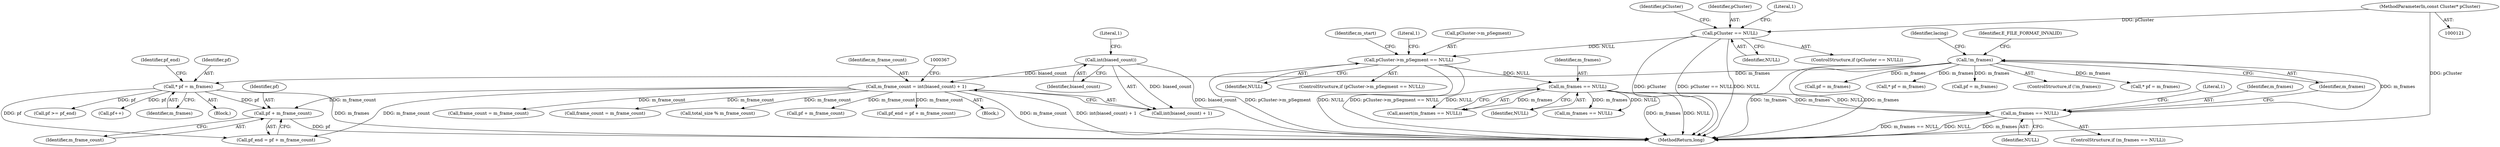 digraph "0_Android_cc274e2abe8b2a6698a5c47d8aa4bb45f1f9538d_33@pointer" {
"1000394" [label="(Call,pf + m_frame_count)"];
"1000389" [label="(Call,* pf = m_frames)"];
"1000379" [label="(Call,!m_frames)"];
"1000372" [label="(Call,m_frames == NULL)"];
"1000153" [label="(Call,m_frames == NULL)"];
"1000132" [label="(Call,pCluster->m_pSegment == NULL)"];
"1000125" [label="(Call,pCluster == NULL)"];
"1000122" [label="(MethodParameterIn,const Cluster* pCluster)"];
"1000360" [label="(Call,m_frame_count = int(biased_count) + 1)"];
"1000363" [label="(Call,int(biased_count))"];
"1000133" [label="(Call,pCluster->m_pSegment)"];
"1000361" [label="(Identifier,m_frame_count)"];
"1000761" [label="(Call,pf + m_frame_count)"];
"1000124" [label="(ControlStructure,if (pCluster == NULL))"];
"1000759" [label="(Call,pf_end = pf + m_frame_count)"];
"1000385" [label="(Identifier,lacing)"];
"1000378" [label="(ControlStructure,if (!m_frames))"];
"1000756" [label="(Call,* pf = m_frames)"];
"1000372" [label="(Call,m_frames == NULL)"];
"1000544" [label="(Call,pf = m_frames)"];
"1000389" [label="(Call,* pf = m_frames)"];
"1000134" [label="(Identifier,pCluster)"];
"1000123" [label="(Block,)"];
"1000390" [label="(Identifier,pf)"];
"1001066" [label="(MethodReturn,long)"];
"1000714" [label="(Call,frame_count = m_frame_count)"];
"1000152" [label="(Call,assert(m_frames == NULL))"];
"1000155" [label="(Identifier,NULL)"];
"1000125" [label="(Call,pCluster == NULL)"];
"1000380" [label="(Identifier,m_frames)"];
"1000292" [label="(Call,m_frames == NULL)"];
"1000377" [label="(Literal,1)"];
"1000142" [label="(Identifier,m_start)"];
"1000395" [label="(Identifier,pf)"];
"1000392" [label="(Call,pf_end = pf + m_frame_count)"];
"1000127" [label="(Identifier,NULL)"];
"1000126" [label="(Identifier,pCluster)"];
"1000130" [label="(Literal,1)"];
"1000364" [label="(Identifier,biased_count)"];
"1000402" [label="(Call,frame_count = m_frame_count)"];
"1000374" [label="(Identifier,NULL)"];
"1000363" [label="(Call,int(biased_count))"];
"1000382" [label="(Identifier,E_FILE_FORMAT_INVALID)"];
"1000616" [label="(Call,total_size % m_frame_count)"];
"1000387" [label="(Block,)"];
"1000639" [label="(Call,* pf = m_frames)"];
"1000139" [label="(Literal,1)"];
"1000373" [label="(Identifier,m_frames)"];
"1000483" [label="(Call,pf >= pf_end)"];
"1000371" [label="(ControlStructure,if (m_frames == NULL))"];
"1000362" [label="(Call,int(biased_count) + 1)"];
"1000153" [label="(Call,m_frames == NULL)"];
"1000132" [label="(Call,pCluster->m_pSegment == NULL)"];
"1000154" [label="(Identifier,m_frames)"];
"1000365" [label="(Literal,1)"];
"1000122" [label="(MethodParameterIn,const Cluster* pCluster)"];
"1000396" [label="(Identifier,m_frame_count)"];
"1000360" [label="(Call,m_frame_count = int(biased_count) + 1)"];
"1000448" [label="(Call,pf++)"];
"1000394" [label="(Call,pf + m_frame_count)"];
"1000393" [label="(Identifier,pf_end)"];
"1000131" [label="(ControlStructure,if (pCluster->m_pSegment == NULL))"];
"1000379" [label="(Call,!m_frames)"];
"1001016" [label="(Call,pf = m_frames)"];
"1000391" [label="(Identifier,m_frames)"];
"1000136" [label="(Identifier,NULL)"];
"1000394" -> "1000392"  [label="AST: "];
"1000394" -> "1000396"  [label="CFG: "];
"1000395" -> "1000394"  [label="AST: "];
"1000396" -> "1000394"  [label="AST: "];
"1000392" -> "1000394"  [label="CFG: "];
"1000394" -> "1001066"  [label="DDG: pf"];
"1000389" -> "1000394"  [label="DDG: pf"];
"1000360" -> "1000394"  [label="DDG: m_frame_count"];
"1000389" -> "1000387"  [label="AST: "];
"1000389" -> "1000391"  [label="CFG: "];
"1000390" -> "1000389"  [label="AST: "];
"1000391" -> "1000389"  [label="AST: "];
"1000393" -> "1000389"  [label="CFG: "];
"1000389" -> "1001066"  [label="DDG: m_frames"];
"1000379" -> "1000389"  [label="DDG: m_frames"];
"1000389" -> "1000392"  [label="DDG: pf"];
"1000389" -> "1000448"  [label="DDG: pf"];
"1000389" -> "1000483"  [label="DDG: pf"];
"1000379" -> "1000378"  [label="AST: "];
"1000379" -> "1000380"  [label="CFG: "];
"1000380" -> "1000379"  [label="AST: "];
"1000382" -> "1000379"  [label="CFG: "];
"1000385" -> "1000379"  [label="CFG: "];
"1000379" -> "1001066"  [label="DDG: m_frames"];
"1000379" -> "1001066"  [label="DDG: !m_frames"];
"1000372" -> "1000379"  [label="DDG: m_frames"];
"1000379" -> "1000544"  [label="DDG: m_frames"];
"1000379" -> "1000639"  [label="DDG: m_frames"];
"1000379" -> "1000756"  [label="DDG: m_frames"];
"1000379" -> "1001016"  [label="DDG: m_frames"];
"1000372" -> "1000371"  [label="AST: "];
"1000372" -> "1000374"  [label="CFG: "];
"1000373" -> "1000372"  [label="AST: "];
"1000374" -> "1000372"  [label="AST: "];
"1000377" -> "1000372"  [label="CFG: "];
"1000380" -> "1000372"  [label="CFG: "];
"1000372" -> "1001066"  [label="DDG: m_frames"];
"1000372" -> "1001066"  [label="DDG: m_frames == NULL"];
"1000372" -> "1001066"  [label="DDG: NULL"];
"1000153" -> "1000372"  [label="DDG: m_frames"];
"1000153" -> "1000372"  [label="DDG: NULL"];
"1000153" -> "1000152"  [label="AST: "];
"1000153" -> "1000155"  [label="CFG: "];
"1000154" -> "1000153"  [label="AST: "];
"1000155" -> "1000153"  [label="AST: "];
"1000152" -> "1000153"  [label="CFG: "];
"1000153" -> "1001066"  [label="DDG: NULL"];
"1000153" -> "1001066"  [label="DDG: m_frames"];
"1000153" -> "1000152"  [label="DDG: m_frames"];
"1000153" -> "1000152"  [label="DDG: NULL"];
"1000132" -> "1000153"  [label="DDG: NULL"];
"1000153" -> "1000292"  [label="DDG: m_frames"];
"1000153" -> "1000292"  [label="DDG: NULL"];
"1000132" -> "1000131"  [label="AST: "];
"1000132" -> "1000136"  [label="CFG: "];
"1000133" -> "1000132"  [label="AST: "];
"1000136" -> "1000132"  [label="AST: "];
"1000139" -> "1000132"  [label="CFG: "];
"1000142" -> "1000132"  [label="CFG: "];
"1000132" -> "1001066"  [label="DDG: pCluster->m_pSegment == NULL"];
"1000132" -> "1001066"  [label="DDG: pCluster->m_pSegment"];
"1000132" -> "1001066"  [label="DDG: NULL"];
"1000125" -> "1000132"  [label="DDG: NULL"];
"1000125" -> "1000124"  [label="AST: "];
"1000125" -> "1000127"  [label="CFG: "];
"1000126" -> "1000125"  [label="AST: "];
"1000127" -> "1000125"  [label="AST: "];
"1000130" -> "1000125"  [label="CFG: "];
"1000134" -> "1000125"  [label="CFG: "];
"1000125" -> "1001066"  [label="DDG: pCluster"];
"1000125" -> "1001066"  [label="DDG: pCluster == NULL"];
"1000125" -> "1001066"  [label="DDG: NULL"];
"1000122" -> "1000125"  [label="DDG: pCluster"];
"1000122" -> "1000121"  [label="AST: "];
"1000122" -> "1001066"  [label="DDG: pCluster"];
"1000360" -> "1000123"  [label="AST: "];
"1000360" -> "1000362"  [label="CFG: "];
"1000361" -> "1000360"  [label="AST: "];
"1000362" -> "1000360"  [label="AST: "];
"1000367" -> "1000360"  [label="CFG: "];
"1000360" -> "1001066"  [label="DDG: m_frame_count"];
"1000360" -> "1001066"  [label="DDG: int(biased_count) + 1"];
"1000363" -> "1000360"  [label="DDG: biased_count"];
"1000360" -> "1000392"  [label="DDG: m_frame_count"];
"1000360" -> "1000402"  [label="DDG: m_frame_count"];
"1000360" -> "1000616"  [label="DDG: m_frame_count"];
"1000360" -> "1000714"  [label="DDG: m_frame_count"];
"1000360" -> "1000759"  [label="DDG: m_frame_count"];
"1000360" -> "1000761"  [label="DDG: m_frame_count"];
"1000363" -> "1000362"  [label="AST: "];
"1000363" -> "1000364"  [label="CFG: "];
"1000364" -> "1000363"  [label="AST: "];
"1000365" -> "1000363"  [label="CFG: "];
"1000363" -> "1001066"  [label="DDG: biased_count"];
"1000363" -> "1000362"  [label="DDG: biased_count"];
}
